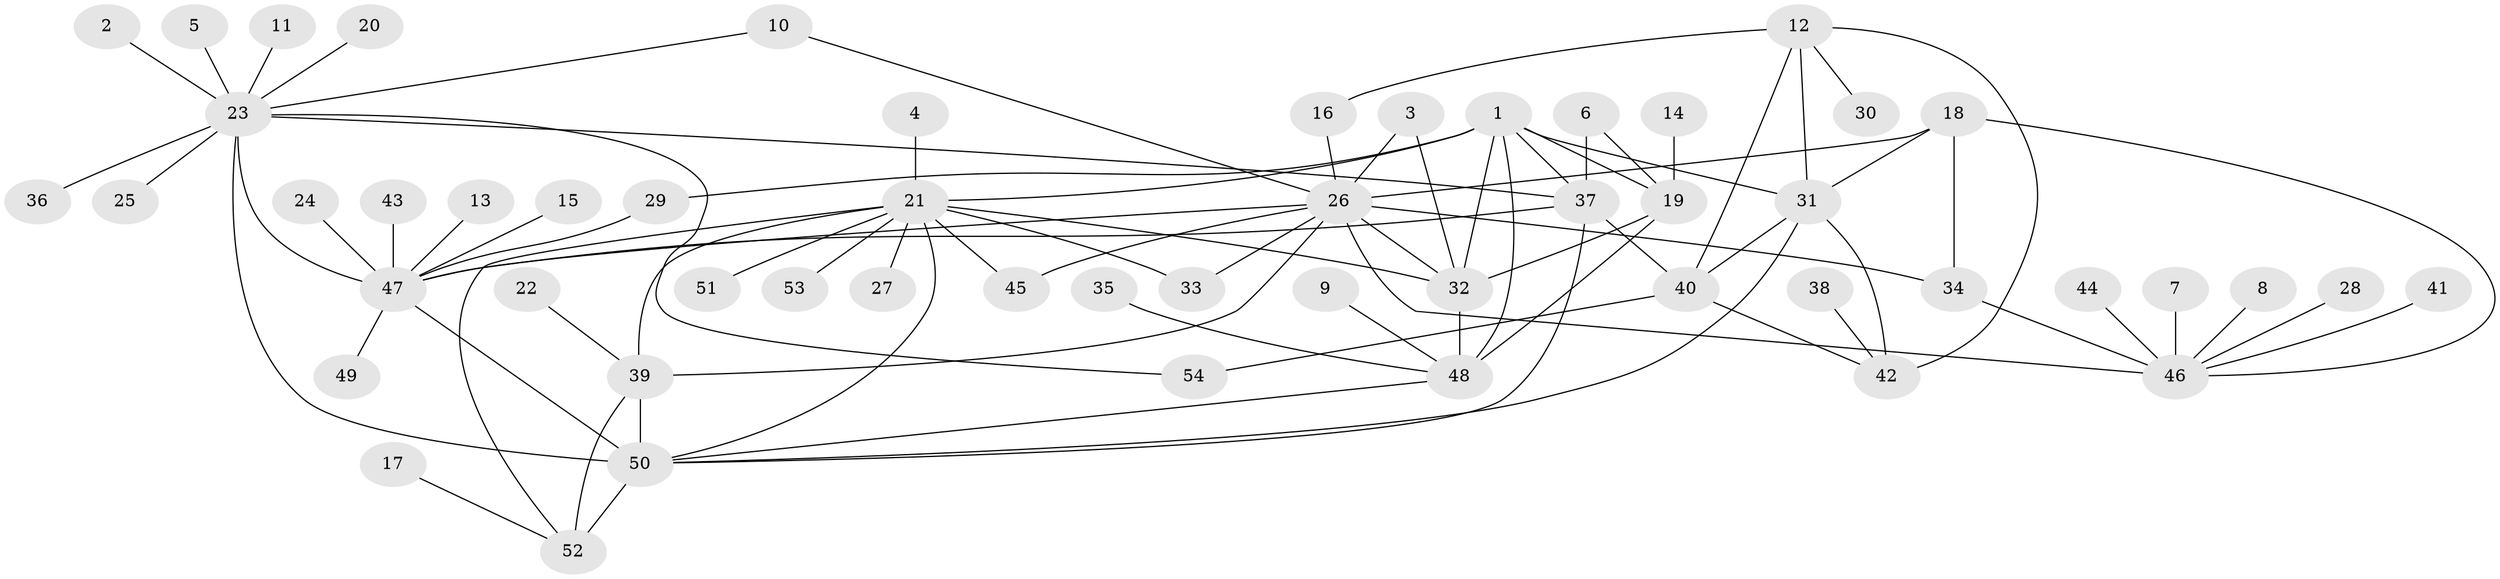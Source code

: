 // original degree distribution, {6: 0.046296296296296294, 7: 0.037037037037037035, 9: 0.046296296296296294, 8: 0.037037037037037035, 5: 0.027777777777777776, 15: 0.018518518518518517, 10: 0.009259259259259259, 14: 0.009259259259259259, 2: 0.12037037037037036, 1: 0.6203703703703703, 3: 0.009259259259259259, 4: 0.018518518518518517}
// Generated by graph-tools (version 1.1) at 2025/37/03/04/25 23:37:41]
// undirected, 54 vertices, 84 edges
graph export_dot {
  node [color=gray90,style=filled];
  1;
  2;
  3;
  4;
  5;
  6;
  7;
  8;
  9;
  10;
  11;
  12;
  13;
  14;
  15;
  16;
  17;
  18;
  19;
  20;
  21;
  22;
  23;
  24;
  25;
  26;
  27;
  28;
  29;
  30;
  31;
  32;
  33;
  34;
  35;
  36;
  37;
  38;
  39;
  40;
  41;
  42;
  43;
  44;
  45;
  46;
  47;
  48;
  49;
  50;
  51;
  52;
  53;
  54;
  1 -- 19 [weight=1.0];
  1 -- 21 [weight=2.0];
  1 -- 29 [weight=1.0];
  1 -- 31 [weight=1.0];
  1 -- 32 [weight=1.0];
  1 -- 37 [weight=1.0];
  1 -- 48 [weight=2.0];
  2 -- 23 [weight=1.0];
  3 -- 26 [weight=1.0];
  3 -- 32 [weight=1.0];
  4 -- 21 [weight=1.0];
  5 -- 23 [weight=1.0];
  6 -- 19 [weight=1.0];
  6 -- 37 [weight=1.0];
  7 -- 46 [weight=1.0];
  8 -- 46 [weight=1.0];
  9 -- 48 [weight=1.0];
  10 -- 23 [weight=1.0];
  10 -- 26 [weight=1.0];
  11 -- 23 [weight=1.0];
  12 -- 16 [weight=1.0];
  12 -- 30 [weight=1.0];
  12 -- 31 [weight=2.0];
  12 -- 40 [weight=2.0];
  12 -- 42 [weight=2.0];
  13 -- 47 [weight=1.0];
  14 -- 19 [weight=1.0];
  15 -- 47 [weight=1.0];
  16 -- 26 [weight=1.0];
  17 -- 52 [weight=1.0];
  18 -- 26 [weight=1.0];
  18 -- 31 [weight=1.0];
  18 -- 34 [weight=1.0];
  18 -- 46 [weight=2.0];
  19 -- 32 [weight=1.0];
  19 -- 48 [weight=2.0];
  20 -- 23 [weight=1.0];
  21 -- 27 [weight=1.0];
  21 -- 32 [weight=1.0];
  21 -- 33 [weight=1.0];
  21 -- 39 [weight=2.0];
  21 -- 45 [weight=1.0];
  21 -- 50 [weight=1.0];
  21 -- 51 [weight=1.0];
  21 -- 52 [weight=1.0];
  21 -- 53 [weight=1.0];
  22 -- 39 [weight=1.0];
  23 -- 25 [weight=1.0];
  23 -- 36 [weight=1.0];
  23 -- 37 [weight=1.0];
  23 -- 47 [weight=2.0];
  23 -- 50 [weight=1.0];
  23 -- 54 [weight=1.0];
  24 -- 47 [weight=1.0];
  26 -- 32 [weight=1.0];
  26 -- 33 [weight=1.0];
  26 -- 34 [weight=1.0];
  26 -- 39 [weight=1.0];
  26 -- 45 [weight=1.0];
  26 -- 46 [weight=2.0];
  26 -- 47 [weight=1.0];
  28 -- 46 [weight=1.0];
  29 -- 47 [weight=1.0];
  31 -- 40 [weight=1.0];
  31 -- 42 [weight=1.0];
  31 -- 50 [weight=1.0];
  32 -- 48 [weight=2.0];
  34 -- 46 [weight=2.0];
  35 -- 48 [weight=1.0];
  37 -- 40 [weight=1.0];
  37 -- 47 [weight=2.0];
  37 -- 50 [weight=1.0];
  38 -- 42 [weight=1.0];
  39 -- 50 [weight=2.0];
  39 -- 52 [weight=2.0];
  40 -- 42 [weight=1.0];
  40 -- 54 [weight=1.0];
  41 -- 46 [weight=1.0];
  43 -- 47 [weight=1.0];
  44 -- 46 [weight=1.0];
  47 -- 49 [weight=1.0];
  47 -- 50 [weight=2.0];
  48 -- 50 [weight=1.0];
  50 -- 52 [weight=1.0];
}
